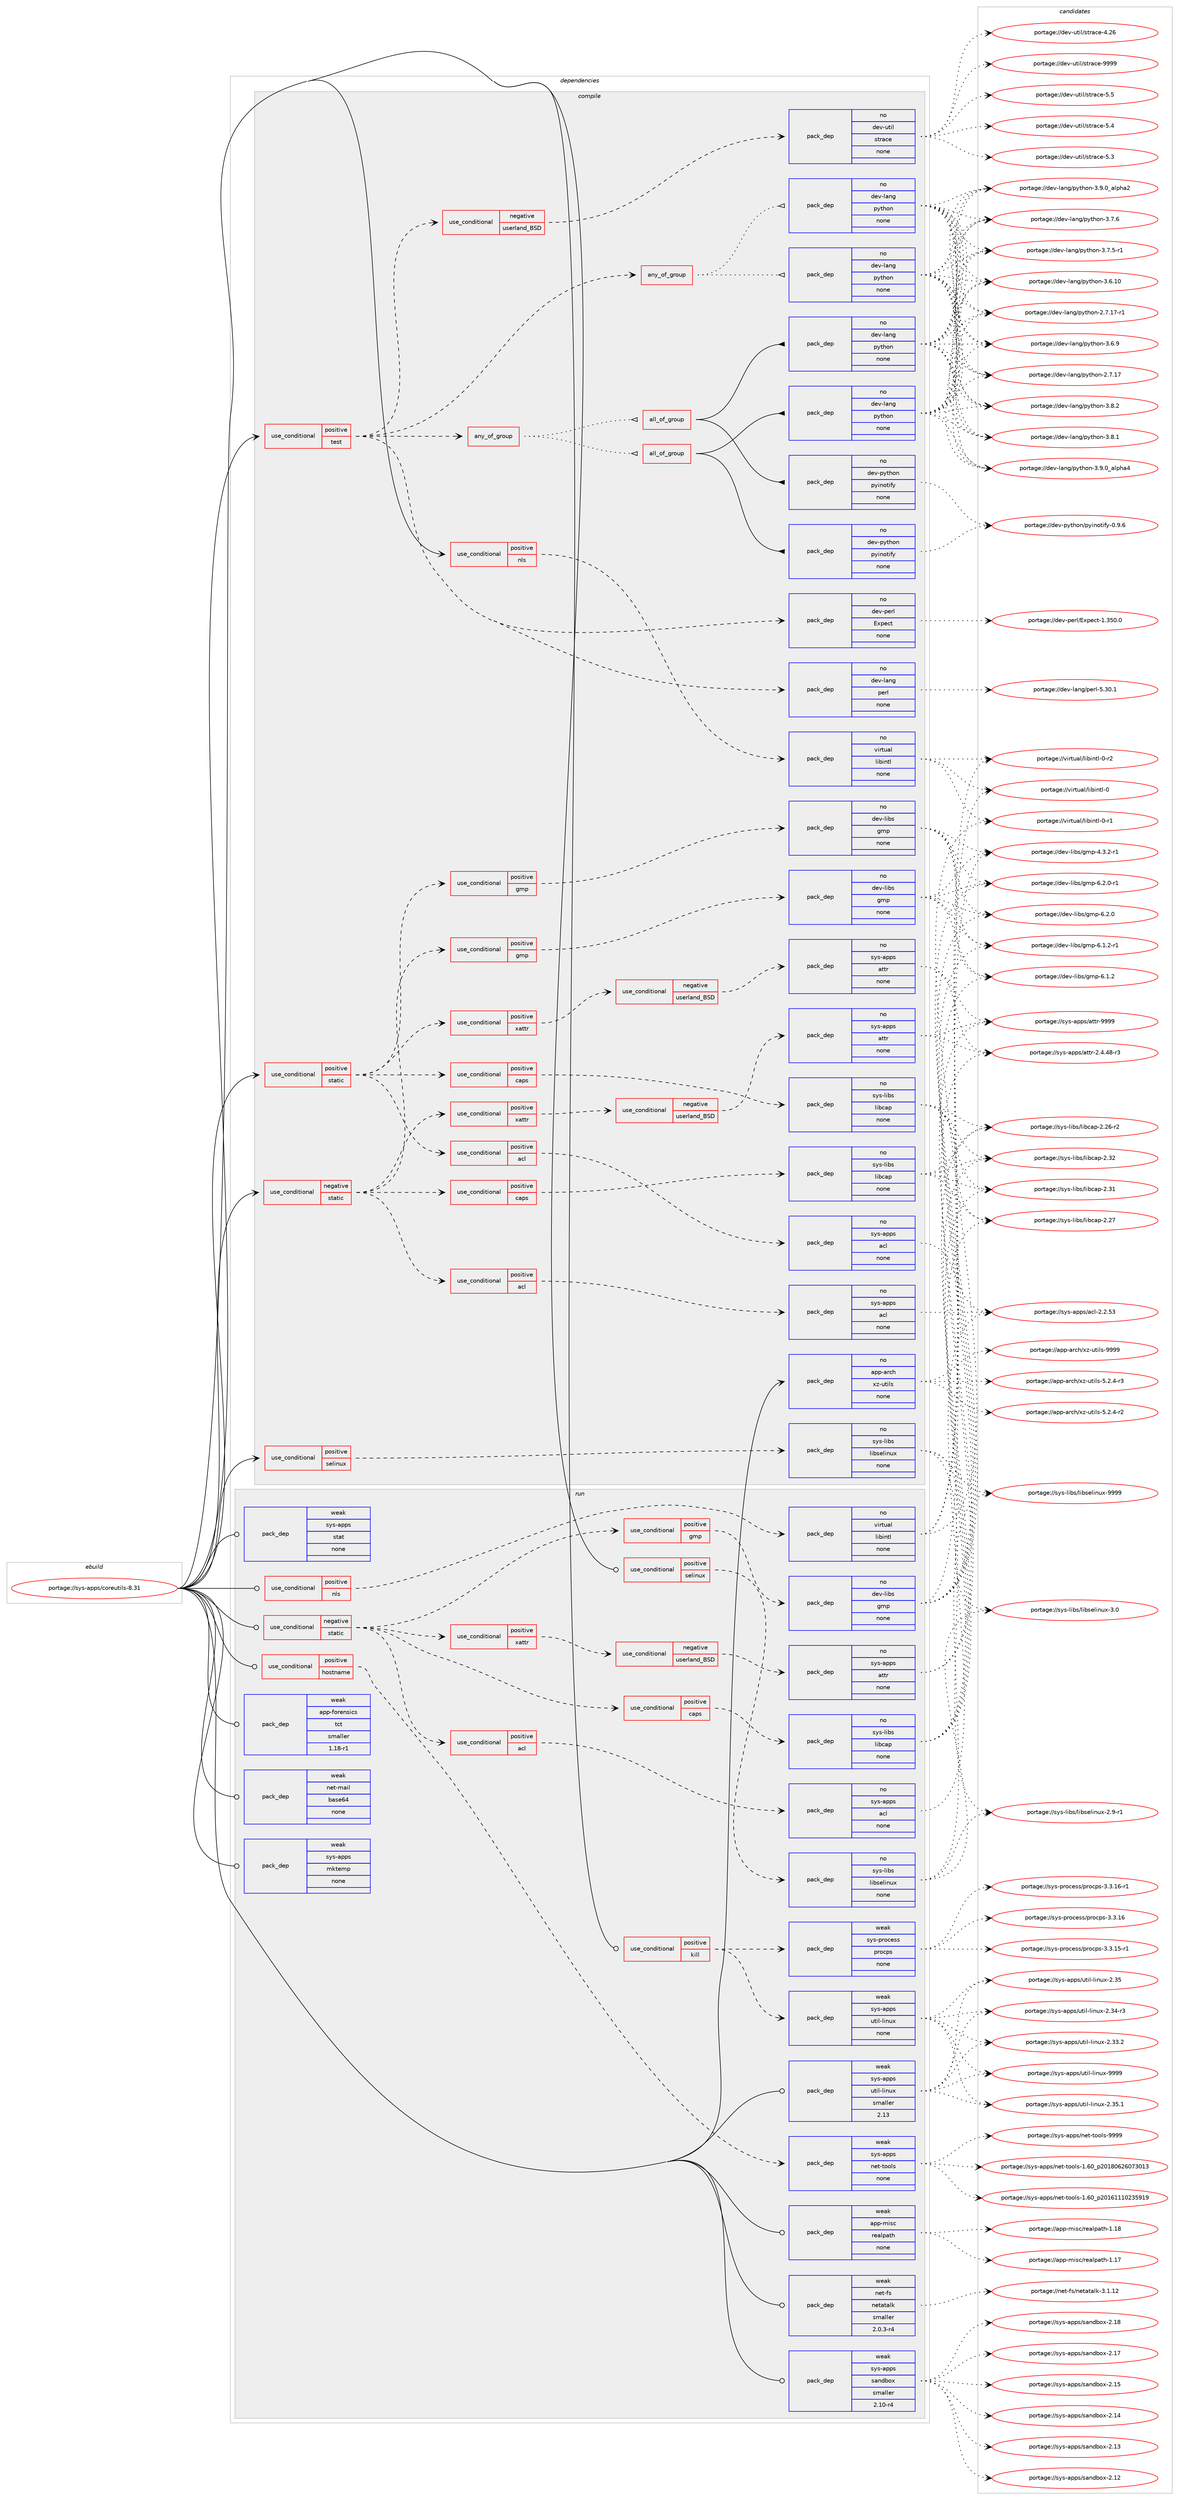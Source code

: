 digraph prolog {

# *************
# Graph options
# *************

newrank=true;
concentrate=true;
compound=true;
graph [rankdir=LR,fontname=Helvetica,fontsize=10,ranksep=1.5];#, ranksep=2.5, nodesep=0.2];
edge  [arrowhead=vee];
node  [fontname=Helvetica,fontsize=10];

# **********
# The ebuild
# **********

subgraph cluster_leftcol {
color=gray;
rank=same;
label=<<i>ebuild</i>>;
id [label="portage://sys-apps/coreutils-8.31", color=red, width=4, href="../sys-apps/coreutils-8.31.svg"];
}

# ****************
# The dependencies
# ****************

subgraph cluster_midcol {
color=gray;
label=<<i>dependencies</i>>;
subgraph cluster_compile {
fillcolor="#eeeeee";
style=filled;
label=<<i>compile</i>>;
subgraph cond8812 {
dependency41264 [label=<<TABLE BORDER="0" CELLBORDER="1" CELLSPACING="0" CELLPADDING="4"><TR><TD ROWSPAN="3" CELLPADDING="10">use_conditional</TD></TR><TR><TD>negative</TD></TR><TR><TD>static</TD></TR></TABLE>>, shape=none, color=red];
subgraph cond8813 {
dependency41265 [label=<<TABLE BORDER="0" CELLBORDER="1" CELLSPACING="0" CELLPADDING="4"><TR><TD ROWSPAN="3" CELLPADDING="10">use_conditional</TD></TR><TR><TD>positive</TD></TR><TR><TD>acl</TD></TR></TABLE>>, shape=none, color=red];
subgraph pack31499 {
dependency41266 [label=<<TABLE BORDER="0" CELLBORDER="1" CELLSPACING="0" CELLPADDING="4" WIDTH="220"><TR><TD ROWSPAN="6" CELLPADDING="30">pack_dep</TD></TR><TR><TD WIDTH="110">no</TD></TR><TR><TD>sys-apps</TD></TR><TR><TD>acl</TD></TR><TR><TD>none</TD></TR><TR><TD></TD></TR></TABLE>>, shape=none, color=blue];
}
dependency41265:e -> dependency41266:w [weight=20,style="dashed",arrowhead="vee"];
}
dependency41264:e -> dependency41265:w [weight=20,style="dashed",arrowhead="vee"];
subgraph cond8814 {
dependency41267 [label=<<TABLE BORDER="0" CELLBORDER="1" CELLSPACING="0" CELLPADDING="4"><TR><TD ROWSPAN="3" CELLPADDING="10">use_conditional</TD></TR><TR><TD>positive</TD></TR><TR><TD>caps</TD></TR></TABLE>>, shape=none, color=red];
subgraph pack31500 {
dependency41268 [label=<<TABLE BORDER="0" CELLBORDER="1" CELLSPACING="0" CELLPADDING="4" WIDTH="220"><TR><TD ROWSPAN="6" CELLPADDING="30">pack_dep</TD></TR><TR><TD WIDTH="110">no</TD></TR><TR><TD>sys-libs</TD></TR><TR><TD>libcap</TD></TR><TR><TD>none</TD></TR><TR><TD></TD></TR></TABLE>>, shape=none, color=blue];
}
dependency41267:e -> dependency41268:w [weight=20,style="dashed",arrowhead="vee"];
}
dependency41264:e -> dependency41267:w [weight=20,style="dashed",arrowhead="vee"];
subgraph cond8815 {
dependency41269 [label=<<TABLE BORDER="0" CELLBORDER="1" CELLSPACING="0" CELLPADDING="4"><TR><TD ROWSPAN="3" CELLPADDING="10">use_conditional</TD></TR><TR><TD>positive</TD></TR><TR><TD>gmp</TD></TR></TABLE>>, shape=none, color=red];
subgraph pack31501 {
dependency41270 [label=<<TABLE BORDER="0" CELLBORDER="1" CELLSPACING="0" CELLPADDING="4" WIDTH="220"><TR><TD ROWSPAN="6" CELLPADDING="30">pack_dep</TD></TR><TR><TD WIDTH="110">no</TD></TR><TR><TD>dev-libs</TD></TR><TR><TD>gmp</TD></TR><TR><TD>none</TD></TR><TR><TD></TD></TR></TABLE>>, shape=none, color=blue];
}
dependency41269:e -> dependency41270:w [weight=20,style="dashed",arrowhead="vee"];
}
dependency41264:e -> dependency41269:w [weight=20,style="dashed",arrowhead="vee"];
subgraph cond8816 {
dependency41271 [label=<<TABLE BORDER="0" CELLBORDER="1" CELLSPACING="0" CELLPADDING="4"><TR><TD ROWSPAN="3" CELLPADDING="10">use_conditional</TD></TR><TR><TD>positive</TD></TR><TR><TD>xattr</TD></TR></TABLE>>, shape=none, color=red];
subgraph cond8817 {
dependency41272 [label=<<TABLE BORDER="0" CELLBORDER="1" CELLSPACING="0" CELLPADDING="4"><TR><TD ROWSPAN="3" CELLPADDING="10">use_conditional</TD></TR><TR><TD>negative</TD></TR><TR><TD>userland_BSD</TD></TR></TABLE>>, shape=none, color=red];
subgraph pack31502 {
dependency41273 [label=<<TABLE BORDER="0" CELLBORDER="1" CELLSPACING="0" CELLPADDING="4" WIDTH="220"><TR><TD ROWSPAN="6" CELLPADDING="30">pack_dep</TD></TR><TR><TD WIDTH="110">no</TD></TR><TR><TD>sys-apps</TD></TR><TR><TD>attr</TD></TR><TR><TD>none</TD></TR><TR><TD></TD></TR></TABLE>>, shape=none, color=blue];
}
dependency41272:e -> dependency41273:w [weight=20,style="dashed",arrowhead="vee"];
}
dependency41271:e -> dependency41272:w [weight=20,style="dashed",arrowhead="vee"];
}
dependency41264:e -> dependency41271:w [weight=20,style="dashed",arrowhead="vee"];
}
id:e -> dependency41264:w [weight=20,style="solid",arrowhead="vee"];
subgraph cond8818 {
dependency41274 [label=<<TABLE BORDER="0" CELLBORDER="1" CELLSPACING="0" CELLPADDING="4"><TR><TD ROWSPAN="3" CELLPADDING="10">use_conditional</TD></TR><TR><TD>positive</TD></TR><TR><TD>nls</TD></TR></TABLE>>, shape=none, color=red];
subgraph pack31503 {
dependency41275 [label=<<TABLE BORDER="0" CELLBORDER="1" CELLSPACING="0" CELLPADDING="4" WIDTH="220"><TR><TD ROWSPAN="6" CELLPADDING="30">pack_dep</TD></TR><TR><TD WIDTH="110">no</TD></TR><TR><TD>virtual</TD></TR><TR><TD>libintl</TD></TR><TR><TD>none</TD></TR><TR><TD></TD></TR></TABLE>>, shape=none, color=blue];
}
dependency41274:e -> dependency41275:w [weight=20,style="dashed",arrowhead="vee"];
}
id:e -> dependency41274:w [weight=20,style="solid",arrowhead="vee"];
subgraph cond8819 {
dependency41276 [label=<<TABLE BORDER="0" CELLBORDER="1" CELLSPACING="0" CELLPADDING="4"><TR><TD ROWSPAN="3" CELLPADDING="10">use_conditional</TD></TR><TR><TD>positive</TD></TR><TR><TD>selinux</TD></TR></TABLE>>, shape=none, color=red];
subgraph pack31504 {
dependency41277 [label=<<TABLE BORDER="0" CELLBORDER="1" CELLSPACING="0" CELLPADDING="4" WIDTH="220"><TR><TD ROWSPAN="6" CELLPADDING="30">pack_dep</TD></TR><TR><TD WIDTH="110">no</TD></TR><TR><TD>sys-libs</TD></TR><TR><TD>libselinux</TD></TR><TR><TD>none</TD></TR><TR><TD></TD></TR></TABLE>>, shape=none, color=blue];
}
dependency41276:e -> dependency41277:w [weight=20,style="dashed",arrowhead="vee"];
}
id:e -> dependency41276:w [weight=20,style="solid",arrowhead="vee"];
subgraph cond8820 {
dependency41278 [label=<<TABLE BORDER="0" CELLBORDER="1" CELLSPACING="0" CELLPADDING="4"><TR><TD ROWSPAN="3" CELLPADDING="10">use_conditional</TD></TR><TR><TD>positive</TD></TR><TR><TD>static</TD></TR></TABLE>>, shape=none, color=red];
subgraph cond8821 {
dependency41279 [label=<<TABLE BORDER="0" CELLBORDER="1" CELLSPACING="0" CELLPADDING="4"><TR><TD ROWSPAN="3" CELLPADDING="10">use_conditional</TD></TR><TR><TD>positive</TD></TR><TR><TD>acl</TD></TR></TABLE>>, shape=none, color=red];
subgraph pack31505 {
dependency41280 [label=<<TABLE BORDER="0" CELLBORDER="1" CELLSPACING="0" CELLPADDING="4" WIDTH="220"><TR><TD ROWSPAN="6" CELLPADDING="30">pack_dep</TD></TR><TR><TD WIDTH="110">no</TD></TR><TR><TD>sys-apps</TD></TR><TR><TD>acl</TD></TR><TR><TD>none</TD></TR><TR><TD></TD></TR></TABLE>>, shape=none, color=blue];
}
dependency41279:e -> dependency41280:w [weight=20,style="dashed",arrowhead="vee"];
}
dependency41278:e -> dependency41279:w [weight=20,style="dashed",arrowhead="vee"];
subgraph cond8822 {
dependency41281 [label=<<TABLE BORDER="0" CELLBORDER="1" CELLSPACING="0" CELLPADDING="4"><TR><TD ROWSPAN="3" CELLPADDING="10">use_conditional</TD></TR><TR><TD>positive</TD></TR><TR><TD>caps</TD></TR></TABLE>>, shape=none, color=red];
subgraph pack31506 {
dependency41282 [label=<<TABLE BORDER="0" CELLBORDER="1" CELLSPACING="0" CELLPADDING="4" WIDTH="220"><TR><TD ROWSPAN="6" CELLPADDING="30">pack_dep</TD></TR><TR><TD WIDTH="110">no</TD></TR><TR><TD>sys-libs</TD></TR><TR><TD>libcap</TD></TR><TR><TD>none</TD></TR><TR><TD></TD></TR></TABLE>>, shape=none, color=blue];
}
dependency41281:e -> dependency41282:w [weight=20,style="dashed",arrowhead="vee"];
}
dependency41278:e -> dependency41281:w [weight=20,style="dashed",arrowhead="vee"];
subgraph cond8823 {
dependency41283 [label=<<TABLE BORDER="0" CELLBORDER="1" CELLSPACING="0" CELLPADDING="4"><TR><TD ROWSPAN="3" CELLPADDING="10">use_conditional</TD></TR><TR><TD>positive</TD></TR><TR><TD>gmp</TD></TR></TABLE>>, shape=none, color=red];
subgraph pack31507 {
dependency41284 [label=<<TABLE BORDER="0" CELLBORDER="1" CELLSPACING="0" CELLPADDING="4" WIDTH="220"><TR><TD ROWSPAN="6" CELLPADDING="30">pack_dep</TD></TR><TR><TD WIDTH="110">no</TD></TR><TR><TD>dev-libs</TD></TR><TR><TD>gmp</TD></TR><TR><TD>none</TD></TR><TR><TD></TD></TR></TABLE>>, shape=none, color=blue];
}
dependency41283:e -> dependency41284:w [weight=20,style="dashed",arrowhead="vee"];
}
dependency41278:e -> dependency41283:w [weight=20,style="dashed",arrowhead="vee"];
subgraph cond8824 {
dependency41285 [label=<<TABLE BORDER="0" CELLBORDER="1" CELLSPACING="0" CELLPADDING="4"><TR><TD ROWSPAN="3" CELLPADDING="10">use_conditional</TD></TR><TR><TD>positive</TD></TR><TR><TD>xattr</TD></TR></TABLE>>, shape=none, color=red];
subgraph cond8825 {
dependency41286 [label=<<TABLE BORDER="0" CELLBORDER="1" CELLSPACING="0" CELLPADDING="4"><TR><TD ROWSPAN="3" CELLPADDING="10">use_conditional</TD></TR><TR><TD>negative</TD></TR><TR><TD>userland_BSD</TD></TR></TABLE>>, shape=none, color=red];
subgraph pack31508 {
dependency41287 [label=<<TABLE BORDER="0" CELLBORDER="1" CELLSPACING="0" CELLPADDING="4" WIDTH="220"><TR><TD ROWSPAN="6" CELLPADDING="30">pack_dep</TD></TR><TR><TD WIDTH="110">no</TD></TR><TR><TD>sys-apps</TD></TR><TR><TD>attr</TD></TR><TR><TD>none</TD></TR><TR><TD></TD></TR></TABLE>>, shape=none, color=blue];
}
dependency41286:e -> dependency41287:w [weight=20,style="dashed",arrowhead="vee"];
}
dependency41285:e -> dependency41286:w [weight=20,style="dashed",arrowhead="vee"];
}
dependency41278:e -> dependency41285:w [weight=20,style="dashed",arrowhead="vee"];
}
id:e -> dependency41278:w [weight=20,style="solid",arrowhead="vee"];
subgraph cond8826 {
dependency41288 [label=<<TABLE BORDER="0" CELLBORDER="1" CELLSPACING="0" CELLPADDING="4"><TR><TD ROWSPAN="3" CELLPADDING="10">use_conditional</TD></TR><TR><TD>positive</TD></TR><TR><TD>test</TD></TR></TABLE>>, shape=none, color=red];
subgraph pack31509 {
dependency41289 [label=<<TABLE BORDER="0" CELLBORDER="1" CELLSPACING="0" CELLPADDING="4" WIDTH="220"><TR><TD ROWSPAN="6" CELLPADDING="30">pack_dep</TD></TR><TR><TD WIDTH="110">no</TD></TR><TR><TD>dev-lang</TD></TR><TR><TD>perl</TD></TR><TR><TD>none</TD></TR><TR><TD></TD></TR></TABLE>>, shape=none, color=blue];
}
dependency41288:e -> dependency41289:w [weight=20,style="dashed",arrowhead="vee"];
subgraph pack31510 {
dependency41290 [label=<<TABLE BORDER="0" CELLBORDER="1" CELLSPACING="0" CELLPADDING="4" WIDTH="220"><TR><TD ROWSPAN="6" CELLPADDING="30">pack_dep</TD></TR><TR><TD WIDTH="110">no</TD></TR><TR><TD>dev-perl</TD></TR><TR><TD>Expect</TD></TR><TR><TD>none</TD></TR><TR><TD></TD></TR></TABLE>>, shape=none, color=blue];
}
dependency41288:e -> dependency41290:w [weight=20,style="dashed",arrowhead="vee"];
subgraph cond8827 {
dependency41291 [label=<<TABLE BORDER="0" CELLBORDER="1" CELLSPACING="0" CELLPADDING="4"><TR><TD ROWSPAN="3" CELLPADDING="10">use_conditional</TD></TR><TR><TD>negative</TD></TR><TR><TD>userland_BSD</TD></TR></TABLE>>, shape=none, color=red];
subgraph pack31511 {
dependency41292 [label=<<TABLE BORDER="0" CELLBORDER="1" CELLSPACING="0" CELLPADDING="4" WIDTH="220"><TR><TD ROWSPAN="6" CELLPADDING="30">pack_dep</TD></TR><TR><TD WIDTH="110">no</TD></TR><TR><TD>dev-util</TD></TR><TR><TD>strace</TD></TR><TR><TD>none</TD></TR><TR><TD></TD></TR></TABLE>>, shape=none, color=blue];
}
dependency41291:e -> dependency41292:w [weight=20,style="dashed",arrowhead="vee"];
}
dependency41288:e -> dependency41291:w [weight=20,style="dashed",arrowhead="vee"];
subgraph any908 {
dependency41293 [label=<<TABLE BORDER="0" CELLBORDER="1" CELLSPACING="0" CELLPADDING="4"><TR><TD CELLPADDING="10">any_of_group</TD></TR></TABLE>>, shape=none, color=red];subgraph pack31512 {
dependency41294 [label=<<TABLE BORDER="0" CELLBORDER="1" CELLSPACING="0" CELLPADDING="4" WIDTH="220"><TR><TD ROWSPAN="6" CELLPADDING="30">pack_dep</TD></TR><TR><TD WIDTH="110">no</TD></TR><TR><TD>dev-lang</TD></TR><TR><TD>python</TD></TR><TR><TD>none</TD></TR><TR><TD></TD></TR></TABLE>>, shape=none, color=blue];
}
dependency41293:e -> dependency41294:w [weight=20,style="dotted",arrowhead="oinv"];
subgraph pack31513 {
dependency41295 [label=<<TABLE BORDER="0" CELLBORDER="1" CELLSPACING="0" CELLPADDING="4" WIDTH="220"><TR><TD ROWSPAN="6" CELLPADDING="30">pack_dep</TD></TR><TR><TD WIDTH="110">no</TD></TR><TR><TD>dev-lang</TD></TR><TR><TD>python</TD></TR><TR><TD>none</TD></TR><TR><TD></TD></TR></TABLE>>, shape=none, color=blue];
}
dependency41293:e -> dependency41295:w [weight=20,style="dotted",arrowhead="oinv"];
}
dependency41288:e -> dependency41293:w [weight=20,style="dashed",arrowhead="vee"];
subgraph any909 {
dependency41296 [label=<<TABLE BORDER="0" CELLBORDER="1" CELLSPACING="0" CELLPADDING="4"><TR><TD CELLPADDING="10">any_of_group</TD></TR></TABLE>>, shape=none, color=red];subgraph all48 {
dependency41297 [label=<<TABLE BORDER="0" CELLBORDER="1" CELLSPACING="0" CELLPADDING="4"><TR><TD CELLPADDING="10">all_of_group</TD></TR></TABLE>>, shape=none, color=red];subgraph pack31514 {
dependency41298 [label=<<TABLE BORDER="0" CELLBORDER="1" CELLSPACING="0" CELLPADDING="4" WIDTH="220"><TR><TD ROWSPAN="6" CELLPADDING="30">pack_dep</TD></TR><TR><TD WIDTH="110">no</TD></TR><TR><TD>dev-lang</TD></TR><TR><TD>python</TD></TR><TR><TD>none</TD></TR><TR><TD></TD></TR></TABLE>>, shape=none, color=blue];
}
dependency41297:e -> dependency41298:w [weight=20,style="solid",arrowhead="inv"];
subgraph pack31515 {
dependency41299 [label=<<TABLE BORDER="0" CELLBORDER="1" CELLSPACING="0" CELLPADDING="4" WIDTH="220"><TR><TD ROWSPAN="6" CELLPADDING="30">pack_dep</TD></TR><TR><TD WIDTH="110">no</TD></TR><TR><TD>dev-python</TD></TR><TR><TD>pyinotify</TD></TR><TR><TD>none</TD></TR><TR><TD></TD></TR></TABLE>>, shape=none, color=blue];
}
dependency41297:e -> dependency41299:w [weight=20,style="solid",arrowhead="inv"];
}
dependency41296:e -> dependency41297:w [weight=20,style="dotted",arrowhead="oinv"];
subgraph all49 {
dependency41300 [label=<<TABLE BORDER="0" CELLBORDER="1" CELLSPACING="0" CELLPADDING="4"><TR><TD CELLPADDING="10">all_of_group</TD></TR></TABLE>>, shape=none, color=red];subgraph pack31516 {
dependency41301 [label=<<TABLE BORDER="0" CELLBORDER="1" CELLSPACING="0" CELLPADDING="4" WIDTH="220"><TR><TD ROWSPAN="6" CELLPADDING="30">pack_dep</TD></TR><TR><TD WIDTH="110">no</TD></TR><TR><TD>dev-lang</TD></TR><TR><TD>python</TD></TR><TR><TD>none</TD></TR><TR><TD></TD></TR></TABLE>>, shape=none, color=blue];
}
dependency41300:e -> dependency41301:w [weight=20,style="solid",arrowhead="inv"];
subgraph pack31517 {
dependency41302 [label=<<TABLE BORDER="0" CELLBORDER="1" CELLSPACING="0" CELLPADDING="4" WIDTH="220"><TR><TD ROWSPAN="6" CELLPADDING="30">pack_dep</TD></TR><TR><TD WIDTH="110">no</TD></TR><TR><TD>dev-python</TD></TR><TR><TD>pyinotify</TD></TR><TR><TD>none</TD></TR><TR><TD></TD></TR></TABLE>>, shape=none, color=blue];
}
dependency41300:e -> dependency41302:w [weight=20,style="solid",arrowhead="inv"];
}
dependency41296:e -> dependency41300:w [weight=20,style="dotted",arrowhead="oinv"];
}
dependency41288:e -> dependency41296:w [weight=20,style="dashed",arrowhead="vee"];
}
id:e -> dependency41288:w [weight=20,style="solid",arrowhead="vee"];
subgraph pack31518 {
dependency41303 [label=<<TABLE BORDER="0" CELLBORDER="1" CELLSPACING="0" CELLPADDING="4" WIDTH="220"><TR><TD ROWSPAN="6" CELLPADDING="30">pack_dep</TD></TR><TR><TD WIDTH="110">no</TD></TR><TR><TD>app-arch</TD></TR><TR><TD>xz-utils</TD></TR><TR><TD>none</TD></TR><TR><TD></TD></TR></TABLE>>, shape=none, color=blue];
}
id:e -> dependency41303:w [weight=20,style="solid",arrowhead="vee"];
}
subgraph cluster_compileandrun {
fillcolor="#eeeeee";
style=filled;
label=<<i>compile and run</i>>;
}
subgraph cluster_run {
fillcolor="#eeeeee";
style=filled;
label=<<i>run</i>>;
subgraph cond8828 {
dependency41304 [label=<<TABLE BORDER="0" CELLBORDER="1" CELLSPACING="0" CELLPADDING="4"><TR><TD ROWSPAN="3" CELLPADDING="10">use_conditional</TD></TR><TR><TD>negative</TD></TR><TR><TD>static</TD></TR></TABLE>>, shape=none, color=red];
subgraph cond8829 {
dependency41305 [label=<<TABLE BORDER="0" CELLBORDER="1" CELLSPACING="0" CELLPADDING="4"><TR><TD ROWSPAN="3" CELLPADDING="10">use_conditional</TD></TR><TR><TD>positive</TD></TR><TR><TD>acl</TD></TR></TABLE>>, shape=none, color=red];
subgraph pack31519 {
dependency41306 [label=<<TABLE BORDER="0" CELLBORDER="1" CELLSPACING="0" CELLPADDING="4" WIDTH="220"><TR><TD ROWSPAN="6" CELLPADDING="30">pack_dep</TD></TR><TR><TD WIDTH="110">no</TD></TR><TR><TD>sys-apps</TD></TR><TR><TD>acl</TD></TR><TR><TD>none</TD></TR><TR><TD></TD></TR></TABLE>>, shape=none, color=blue];
}
dependency41305:e -> dependency41306:w [weight=20,style="dashed",arrowhead="vee"];
}
dependency41304:e -> dependency41305:w [weight=20,style="dashed",arrowhead="vee"];
subgraph cond8830 {
dependency41307 [label=<<TABLE BORDER="0" CELLBORDER="1" CELLSPACING="0" CELLPADDING="4"><TR><TD ROWSPAN="3" CELLPADDING="10">use_conditional</TD></TR><TR><TD>positive</TD></TR><TR><TD>caps</TD></TR></TABLE>>, shape=none, color=red];
subgraph pack31520 {
dependency41308 [label=<<TABLE BORDER="0" CELLBORDER="1" CELLSPACING="0" CELLPADDING="4" WIDTH="220"><TR><TD ROWSPAN="6" CELLPADDING="30">pack_dep</TD></TR><TR><TD WIDTH="110">no</TD></TR><TR><TD>sys-libs</TD></TR><TR><TD>libcap</TD></TR><TR><TD>none</TD></TR><TR><TD></TD></TR></TABLE>>, shape=none, color=blue];
}
dependency41307:e -> dependency41308:w [weight=20,style="dashed",arrowhead="vee"];
}
dependency41304:e -> dependency41307:w [weight=20,style="dashed",arrowhead="vee"];
subgraph cond8831 {
dependency41309 [label=<<TABLE BORDER="0" CELLBORDER="1" CELLSPACING="0" CELLPADDING="4"><TR><TD ROWSPAN="3" CELLPADDING="10">use_conditional</TD></TR><TR><TD>positive</TD></TR><TR><TD>gmp</TD></TR></TABLE>>, shape=none, color=red];
subgraph pack31521 {
dependency41310 [label=<<TABLE BORDER="0" CELLBORDER="1" CELLSPACING="0" CELLPADDING="4" WIDTH="220"><TR><TD ROWSPAN="6" CELLPADDING="30">pack_dep</TD></TR><TR><TD WIDTH="110">no</TD></TR><TR><TD>dev-libs</TD></TR><TR><TD>gmp</TD></TR><TR><TD>none</TD></TR><TR><TD></TD></TR></TABLE>>, shape=none, color=blue];
}
dependency41309:e -> dependency41310:w [weight=20,style="dashed",arrowhead="vee"];
}
dependency41304:e -> dependency41309:w [weight=20,style="dashed",arrowhead="vee"];
subgraph cond8832 {
dependency41311 [label=<<TABLE BORDER="0" CELLBORDER="1" CELLSPACING="0" CELLPADDING="4"><TR><TD ROWSPAN="3" CELLPADDING="10">use_conditional</TD></TR><TR><TD>positive</TD></TR><TR><TD>xattr</TD></TR></TABLE>>, shape=none, color=red];
subgraph cond8833 {
dependency41312 [label=<<TABLE BORDER="0" CELLBORDER="1" CELLSPACING="0" CELLPADDING="4"><TR><TD ROWSPAN="3" CELLPADDING="10">use_conditional</TD></TR><TR><TD>negative</TD></TR><TR><TD>userland_BSD</TD></TR></TABLE>>, shape=none, color=red];
subgraph pack31522 {
dependency41313 [label=<<TABLE BORDER="0" CELLBORDER="1" CELLSPACING="0" CELLPADDING="4" WIDTH="220"><TR><TD ROWSPAN="6" CELLPADDING="30">pack_dep</TD></TR><TR><TD WIDTH="110">no</TD></TR><TR><TD>sys-apps</TD></TR><TR><TD>attr</TD></TR><TR><TD>none</TD></TR><TR><TD></TD></TR></TABLE>>, shape=none, color=blue];
}
dependency41312:e -> dependency41313:w [weight=20,style="dashed",arrowhead="vee"];
}
dependency41311:e -> dependency41312:w [weight=20,style="dashed",arrowhead="vee"];
}
dependency41304:e -> dependency41311:w [weight=20,style="dashed",arrowhead="vee"];
}
id:e -> dependency41304:w [weight=20,style="solid",arrowhead="odot"];
subgraph cond8834 {
dependency41314 [label=<<TABLE BORDER="0" CELLBORDER="1" CELLSPACING="0" CELLPADDING="4"><TR><TD ROWSPAN="3" CELLPADDING="10">use_conditional</TD></TR><TR><TD>positive</TD></TR><TR><TD>hostname</TD></TR></TABLE>>, shape=none, color=red];
subgraph pack31523 {
dependency41315 [label=<<TABLE BORDER="0" CELLBORDER="1" CELLSPACING="0" CELLPADDING="4" WIDTH="220"><TR><TD ROWSPAN="6" CELLPADDING="30">pack_dep</TD></TR><TR><TD WIDTH="110">weak</TD></TR><TR><TD>sys-apps</TD></TR><TR><TD>net-tools</TD></TR><TR><TD>none</TD></TR><TR><TD></TD></TR></TABLE>>, shape=none, color=blue];
}
dependency41314:e -> dependency41315:w [weight=20,style="dashed",arrowhead="vee"];
}
id:e -> dependency41314:w [weight=20,style="solid",arrowhead="odot"];
subgraph cond8835 {
dependency41316 [label=<<TABLE BORDER="0" CELLBORDER="1" CELLSPACING="0" CELLPADDING="4"><TR><TD ROWSPAN="3" CELLPADDING="10">use_conditional</TD></TR><TR><TD>positive</TD></TR><TR><TD>kill</TD></TR></TABLE>>, shape=none, color=red];
subgraph pack31524 {
dependency41317 [label=<<TABLE BORDER="0" CELLBORDER="1" CELLSPACING="0" CELLPADDING="4" WIDTH="220"><TR><TD ROWSPAN="6" CELLPADDING="30">pack_dep</TD></TR><TR><TD WIDTH="110">weak</TD></TR><TR><TD>sys-apps</TD></TR><TR><TD>util-linux</TD></TR><TR><TD>none</TD></TR><TR><TD></TD></TR></TABLE>>, shape=none, color=blue];
}
dependency41316:e -> dependency41317:w [weight=20,style="dashed",arrowhead="vee"];
subgraph pack31525 {
dependency41318 [label=<<TABLE BORDER="0" CELLBORDER="1" CELLSPACING="0" CELLPADDING="4" WIDTH="220"><TR><TD ROWSPAN="6" CELLPADDING="30">pack_dep</TD></TR><TR><TD WIDTH="110">weak</TD></TR><TR><TD>sys-process</TD></TR><TR><TD>procps</TD></TR><TR><TD>none</TD></TR><TR><TD></TD></TR></TABLE>>, shape=none, color=blue];
}
dependency41316:e -> dependency41318:w [weight=20,style="dashed",arrowhead="vee"];
}
id:e -> dependency41316:w [weight=20,style="solid",arrowhead="odot"];
subgraph cond8836 {
dependency41319 [label=<<TABLE BORDER="0" CELLBORDER="1" CELLSPACING="0" CELLPADDING="4"><TR><TD ROWSPAN="3" CELLPADDING="10">use_conditional</TD></TR><TR><TD>positive</TD></TR><TR><TD>nls</TD></TR></TABLE>>, shape=none, color=red];
subgraph pack31526 {
dependency41320 [label=<<TABLE BORDER="0" CELLBORDER="1" CELLSPACING="0" CELLPADDING="4" WIDTH="220"><TR><TD ROWSPAN="6" CELLPADDING="30">pack_dep</TD></TR><TR><TD WIDTH="110">no</TD></TR><TR><TD>virtual</TD></TR><TR><TD>libintl</TD></TR><TR><TD>none</TD></TR><TR><TD></TD></TR></TABLE>>, shape=none, color=blue];
}
dependency41319:e -> dependency41320:w [weight=20,style="dashed",arrowhead="vee"];
}
id:e -> dependency41319:w [weight=20,style="solid",arrowhead="odot"];
subgraph cond8837 {
dependency41321 [label=<<TABLE BORDER="0" CELLBORDER="1" CELLSPACING="0" CELLPADDING="4"><TR><TD ROWSPAN="3" CELLPADDING="10">use_conditional</TD></TR><TR><TD>positive</TD></TR><TR><TD>selinux</TD></TR></TABLE>>, shape=none, color=red];
subgraph pack31527 {
dependency41322 [label=<<TABLE BORDER="0" CELLBORDER="1" CELLSPACING="0" CELLPADDING="4" WIDTH="220"><TR><TD ROWSPAN="6" CELLPADDING="30">pack_dep</TD></TR><TR><TD WIDTH="110">no</TD></TR><TR><TD>sys-libs</TD></TR><TR><TD>libselinux</TD></TR><TR><TD>none</TD></TR><TR><TD></TD></TR></TABLE>>, shape=none, color=blue];
}
dependency41321:e -> dependency41322:w [weight=20,style="dashed",arrowhead="vee"];
}
id:e -> dependency41321:w [weight=20,style="solid",arrowhead="odot"];
subgraph pack31528 {
dependency41323 [label=<<TABLE BORDER="0" CELLBORDER="1" CELLSPACING="0" CELLPADDING="4" WIDTH="220"><TR><TD ROWSPAN="6" CELLPADDING="30">pack_dep</TD></TR><TR><TD WIDTH="110">weak</TD></TR><TR><TD>app-forensics</TD></TR><TR><TD>tct</TD></TR><TR><TD>smaller</TD></TR><TR><TD>1.18-r1</TD></TR></TABLE>>, shape=none, color=blue];
}
id:e -> dependency41323:w [weight=20,style="solid",arrowhead="odot"];
subgraph pack31529 {
dependency41324 [label=<<TABLE BORDER="0" CELLBORDER="1" CELLSPACING="0" CELLPADDING="4" WIDTH="220"><TR><TD ROWSPAN="6" CELLPADDING="30">pack_dep</TD></TR><TR><TD WIDTH="110">weak</TD></TR><TR><TD>app-misc</TD></TR><TR><TD>realpath</TD></TR><TR><TD>none</TD></TR><TR><TD></TD></TR></TABLE>>, shape=none, color=blue];
}
id:e -> dependency41324:w [weight=20,style="solid",arrowhead="odot"];
subgraph pack31530 {
dependency41325 [label=<<TABLE BORDER="0" CELLBORDER="1" CELLSPACING="0" CELLPADDING="4" WIDTH="220"><TR><TD ROWSPAN="6" CELLPADDING="30">pack_dep</TD></TR><TR><TD WIDTH="110">weak</TD></TR><TR><TD>net-fs</TD></TR><TR><TD>netatalk</TD></TR><TR><TD>smaller</TD></TR><TR><TD>2.0.3-r4</TD></TR></TABLE>>, shape=none, color=blue];
}
id:e -> dependency41325:w [weight=20,style="solid",arrowhead="odot"];
subgraph pack31531 {
dependency41326 [label=<<TABLE BORDER="0" CELLBORDER="1" CELLSPACING="0" CELLPADDING="4" WIDTH="220"><TR><TD ROWSPAN="6" CELLPADDING="30">pack_dep</TD></TR><TR><TD WIDTH="110">weak</TD></TR><TR><TD>net-mail</TD></TR><TR><TD>base64</TD></TR><TR><TD>none</TD></TR><TR><TD></TD></TR></TABLE>>, shape=none, color=blue];
}
id:e -> dependency41326:w [weight=20,style="solid",arrowhead="odot"];
subgraph pack31532 {
dependency41327 [label=<<TABLE BORDER="0" CELLBORDER="1" CELLSPACING="0" CELLPADDING="4" WIDTH="220"><TR><TD ROWSPAN="6" CELLPADDING="30">pack_dep</TD></TR><TR><TD WIDTH="110">weak</TD></TR><TR><TD>sys-apps</TD></TR><TR><TD>mktemp</TD></TR><TR><TD>none</TD></TR><TR><TD></TD></TR></TABLE>>, shape=none, color=blue];
}
id:e -> dependency41327:w [weight=20,style="solid",arrowhead="odot"];
subgraph pack31533 {
dependency41328 [label=<<TABLE BORDER="0" CELLBORDER="1" CELLSPACING="0" CELLPADDING="4" WIDTH="220"><TR><TD ROWSPAN="6" CELLPADDING="30">pack_dep</TD></TR><TR><TD WIDTH="110">weak</TD></TR><TR><TD>sys-apps</TD></TR><TR><TD>sandbox</TD></TR><TR><TD>smaller</TD></TR><TR><TD>2.10-r4</TD></TR></TABLE>>, shape=none, color=blue];
}
id:e -> dependency41328:w [weight=20,style="solid",arrowhead="odot"];
subgraph pack31534 {
dependency41329 [label=<<TABLE BORDER="0" CELLBORDER="1" CELLSPACING="0" CELLPADDING="4" WIDTH="220"><TR><TD ROWSPAN="6" CELLPADDING="30">pack_dep</TD></TR><TR><TD WIDTH="110">weak</TD></TR><TR><TD>sys-apps</TD></TR><TR><TD>stat</TD></TR><TR><TD>none</TD></TR><TR><TD></TD></TR></TABLE>>, shape=none, color=blue];
}
id:e -> dependency41329:w [weight=20,style="solid",arrowhead="odot"];
subgraph pack31535 {
dependency41330 [label=<<TABLE BORDER="0" CELLBORDER="1" CELLSPACING="0" CELLPADDING="4" WIDTH="220"><TR><TD ROWSPAN="6" CELLPADDING="30">pack_dep</TD></TR><TR><TD WIDTH="110">weak</TD></TR><TR><TD>sys-apps</TD></TR><TR><TD>util-linux</TD></TR><TR><TD>smaller</TD></TR><TR><TD>2.13</TD></TR></TABLE>>, shape=none, color=blue];
}
id:e -> dependency41330:w [weight=20,style="solid",arrowhead="odot"];
}
}

# **************
# The candidates
# **************

subgraph cluster_choices {
rank=same;
color=gray;
label=<<i>candidates</i>>;

subgraph choice31499 {
color=black;
nodesep=1;
choice115121115459711211211547979910845504650465351 [label="portage://sys-apps/acl-2.2.53", color=red, width=4,href="../sys-apps/acl-2.2.53.svg"];
dependency41266:e -> choice115121115459711211211547979910845504650465351:w [style=dotted,weight="100"];
}
subgraph choice31500 {
color=black;
nodesep=1;
choice1151211154510810598115471081059899971124550465150 [label="portage://sys-libs/libcap-2.32", color=red, width=4,href="../sys-libs/libcap-2.32.svg"];
choice1151211154510810598115471081059899971124550465149 [label="portage://sys-libs/libcap-2.31", color=red, width=4,href="../sys-libs/libcap-2.31.svg"];
choice1151211154510810598115471081059899971124550465055 [label="portage://sys-libs/libcap-2.27", color=red, width=4,href="../sys-libs/libcap-2.27.svg"];
choice11512111545108105981154710810598999711245504650544511450 [label="portage://sys-libs/libcap-2.26-r2", color=red, width=4,href="../sys-libs/libcap-2.26-r2.svg"];
dependency41268:e -> choice1151211154510810598115471081059899971124550465150:w [style=dotted,weight="100"];
dependency41268:e -> choice1151211154510810598115471081059899971124550465149:w [style=dotted,weight="100"];
dependency41268:e -> choice1151211154510810598115471081059899971124550465055:w [style=dotted,weight="100"];
dependency41268:e -> choice11512111545108105981154710810598999711245504650544511450:w [style=dotted,weight="100"];
}
subgraph choice31501 {
color=black;
nodesep=1;
choice1001011184510810598115471031091124554465046484511449 [label="portage://dev-libs/gmp-6.2.0-r1", color=red, width=4,href="../dev-libs/gmp-6.2.0-r1.svg"];
choice100101118451081059811547103109112455446504648 [label="portage://dev-libs/gmp-6.2.0", color=red, width=4,href="../dev-libs/gmp-6.2.0.svg"];
choice1001011184510810598115471031091124554464946504511449 [label="portage://dev-libs/gmp-6.1.2-r1", color=red, width=4,href="../dev-libs/gmp-6.1.2-r1.svg"];
choice100101118451081059811547103109112455446494650 [label="portage://dev-libs/gmp-6.1.2", color=red, width=4,href="../dev-libs/gmp-6.1.2.svg"];
choice1001011184510810598115471031091124552465146504511449 [label="portage://dev-libs/gmp-4.3.2-r1", color=red, width=4,href="../dev-libs/gmp-4.3.2-r1.svg"];
dependency41270:e -> choice1001011184510810598115471031091124554465046484511449:w [style=dotted,weight="100"];
dependency41270:e -> choice100101118451081059811547103109112455446504648:w [style=dotted,weight="100"];
dependency41270:e -> choice1001011184510810598115471031091124554464946504511449:w [style=dotted,weight="100"];
dependency41270:e -> choice100101118451081059811547103109112455446494650:w [style=dotted,weight="100"];
dependency41270:e -> choice1001011184510810598115471031091124552465146504511449:w [style=dotted,weight="100"];
}
subgraph choice31502 {
color=black;
nodesep=1;
choice115121115459711211211547971161161144557575757 [label="portage://sys-apps/attr-9999", color=red, width=4,href="../sys-apps/attr-9999.svg"];
choice11512111545971121121154797116116114455046524652564511451 [label="portage://sys-apps/attr-2.4.48-r3", color=red, width=4,href="../sys-apps/attr-2.4.48-r3.svg"];
dependency41273:e -> choice115121115459711211211547971161161144557575757:w [style=dotted,weight="100"];
dependency41273:e -> choice11512111545971121121154797116116114455046524652564511451:w [style=dotted,weight="100"];
}
subgraph choice31503 {
color=black;
nodesep=1;
choice11810511411611797108471081059810511011610845484511450 [label="portage://virtual/libintl-0-r2", color=red, width=4,href="../virtual/libintl-0-r2.svg"];
choice11810511411611797108471081059810511011610845484511449 [label="portage://virtual/libintl-0-r1", color=red, width=4,href="../virtual/libintl-0-r1.svg"];
choice1181051141161179710847108105981051101161084548 [label="portage://virtual/libintl-0", color=red, width=4,href="../virtual/libintl-0.svg"];
dependency41275:e -> choice11810511411611797108471081059810511011610845484511450:w [style=dotted,weight="100"];
dependency41275:e -> choice11810511411611797108471081059810511011610845484511449:w [style=dotted,weight="100"];
dependency41275:e -> choice1181051141161179710847108105981051101161084548:w [style=dotted,weight="100"];
}
subgraph choice31504 {
color=black;
nodesep=1;
choice115121115451081059811547108105981151011081051101171204557575757 [label="portage://sys-libs/libselinux-9999", color=red, width=4,href="../sys-libs/libselinux-9999.svg"];
choice1151211154510810598115471081059811510110810511011712045514648 [label="portage://sys-libs/libselinux-3.0", color=red, width=4,href="../sys-libs/libselinux-3.0.svg"];
choice11512111545108105981154710810598115101108105110117120455046574511449 [label="portage://sys-libs/libselinux-2.9-r1", color=red, width=4,href="../sys-libs/libselinux-2.9-r1.svg"];
dependency41277:e -> choice115121115451081059811547108105981151011081051101171204557575757:w [style=dotted,weight="100"];
dependency41277:e -> choice1151211154510810598115471081059811510110810511011712045514648:w [style=dotted,weight="100"];
dependency41277:e -> choice11512111545108105981154710810598115101108105110117120455046574511449:w [style=dotted,weight="100"];
}
subgraph choice31505 {
color=black;
nodesep=1;
choice115121115459711211211547979910845504650465351 [label="portage://sys-apps/acl-2.2.53", color=red, width=4,href="../sys-apps/acl-2.2.53.svg"];
dependency41280:e -> choice115121115459711211211547979910845504650465351:w [style=dotted,weight="100"];
}
subgraph choice31506 {
color=black;
nodesep=1;
choice1151211154510810598115471081059899971124550465150 [label="portage://sys-libs/libcap-2.32", color=red, width=4,href="../sys-libs/libcap-2.32.svg"];
choice1151211154510810598115471081059899971124550465149 [label="portage://sys-libs/libcap-2.31", color=red, width=4,href="../sys-libs/libcap-2.31.svg"];
choice1151211154510810598115471081059899971124550465055 [label="portage://sys-libs/libcap-2.27", color=red, width=4,href="../sys-libs/libcap-2.27.svg"];
choice11512111545108105981154710810598999711245504650544511450 [label="portage://sys-libs/libcap-2.26-r2", color=red, width=4,href="../sys-libs/libcap-2.26-r2.svg"];
dependency41282:e -> choice1151211154510810598115471081059899971124550465150:w [style=dotted,weight="100"];
dependency41282:e -> choice1151211154510810598115471081059899971124550465149:w [style=dotted,weight="100"];
dependency41282:e -> choice1151211154510810598115471081059899971124550465055:w [style=dotted,weight="100"];
dependency41282:e -> choice11512111545108105981154710810598999711245504650544511450:w [style=dotted,weight="100"];
}
subgraph choice31507 {
color=black;
nodesep=1;
choice1001011184510810598115471031091124554465046484511449 [label="portage://dev-libs/gmp-6.2.0-r1", color=red, width=4,href="../dev-libs/gmp-6.2.0-r1.svg"];
choice100101118451081059811547103109112455446504648 [label="portage://dev-libs/gmp-6.2.0", color=red, width=4,href="../dev-libs/gmp-6.2.0.svg"];
choice1001011184510810598115471031091124554464946504511449 [label="portage://dev-libs/gmp-6.1.2-r1", color=red, width=4,href="../dev-libs/gmp-6.1.2-r1.svg"];
choice100101118451081059811547103109112455446494650 [label="portage://dev-libs/gmp-6.1.2", color=red, width=4,href="../dev-libs/gmp-6.1.2.svg"];
choice1001011184510810598115471031091124552465146504511449 [label="portage://dev-libs/gmp-4.3.2-r1", color=red, width=4,href="../dev-libs/gmp-4.3.2-r1.svg"];
dependency41284:e -> choice1001011184510810598115471031091124554465046484511449:w [style=dotted,weight="100"];
dependency41284:e -> choice100101118451081059811547103109112455446504648:w [style=dotted,weight="100"];
dependency41284:e -> choice1001011184510810598115471031091124554464946504511449:w [style=dotted,weight="100"];
dependency41284:e -> choice100101118451081059811547103109112455446494650:w [style=dotted,weight="100"];
dependency41284:e -> choice1001011184510810598115471031091124552465146504511449:w [style=dotted,weight="100"];
}
subgraph choice31508 {
color=black;
nodesep=1;
choice115121115459711211211547971161161144557575757 [label="portage://sys-apps/attr-9999", color=red, width=4,href="../sys-apps/attr-9999.svg"];
choice11512111545971121121154797116116114455046524652564511451 [label="portage://sys-apps/attr-2.4.48-r3", color=red, width=4,href="../sys-apps/attr-2.4.48-r3.svg"];
dependency41287:e -> choice115121115459711211211547971161161144557575757:w [style=dotted,weight="100"];
dependency41287:e -> choice11512111545971121121154797116116114455046524652564511451:w [style=dotted,weight="100"];
}
subgraph choice31509 {
color=black;
nodesep=1;
choice10010111845108971101034711210111410845534651484649 [label="portage://dev-lang/perl-5.30.1", color=red, width=4,href="../dev-lang/perl-5.30.1.svg"];
dependency41289:e -> choice10010111845108971101034711210111410845534651484649:w [style=dotted,weight="100"];
}
subgraph choice31510 {
color=black;
nodesep=1;
choice100101118451121011141084769120112101991164549465153484648 [label="portage://dev-perl/Expect-1.350.0", color=red, width=4,href="../dev-perl/Expect-1.350.0.svg"];
dependency41290:e -> choice100101118451121011141084769120112101991164549465153484648:w [style=dotted,weight="100"];
}
subgraph choice31511 {
color=black;
nodesep=1;
choice100101118451171161051084711511611497991014557575757 [label="portage://dev-util/strace-9999", color=red, width=4,href="../dev-util/strace-9999.svg"];
choice1001011184511711610510847115116114979910145534653 [label="portage://dev-util/strace-5.5", color=red, width=4,href="../dev-util/strace-5.5.svg"];
choice1001011184511711610510847115116114979910145534652 [label="portage://dev-util/strace-5.4", color=red, width=4,href="../dev-util/strace-5.4.svg"];
choice1001011184511711610510847115116114979910145534651 [label="portage://dev-util/strace-5.3", color=red, width=4,href="../dev-util/strace-5.3.svg"];
choice100101118451171161051084711511611497991014552465054 [label="portage://dev-util/strace-4.26", color=red, width=4,href="../dev-util/strace-4.26.svg"];
dependency41292:e -> choice100101118451171161051084711511611497991014557575757:w [style=dotted,weight="100"];
dependency41292:e -> choice1001011184511711610510847115116114979910145534653:w [style=dotted,weight="100"];
dependency41292:e -> choice1001011184511711610510847115116114979910145534652:w [style=dotted,weight="100"];
dependency41292:e -> choice1001011184511711610510847115116114979910145534651:w [style=dotted,weight="100"];
dependency41292:e -> choice100101118451171161051084711511611497991014552465054:w [style=dotted,weight="100"];
}
subgraph choice31512 {
color=black;
nodesep=1;
choice10010111845108971101034711212111610411111045514657464895971081121049752 [label="portage://dev-lang/python-3.9.0_alpha4", color=red, width=4,href="../dev-lang/python-3.9.0_alpha4.svg"];
choice10010111845108971101034711212111610411111045514657464895971081121049750 [label="portage://dev-lang/python-3.9.0_alpha2", color=red, width=4,href="../dev-lang/python-3.9.0_alpha2.svg"];
choice100101118451089711010347112121116104111110455146564650 [label="portage://dev-lang/python-3.8.2", color=red, width=4,href="../dev-lang/python-3.8.2.svg"];
choice100101118451089711010347112121116104111110455146564649 [label="portage://dev-lang/python-3.8.1", color=red, width=4,href="../dev-lang/python-3.8.1.svg"];
choice100101118451089711010347112121116104111110455146554654 [label="portage://dev-lang/python-3.7.6", color=red, width=4,href="../dev-lang/python-3.7.6.svg"];
choice1001011184510897110103471121211161041111104551465546534511449 [label="portage://dev-lang/python-3.7.5-r1", color=red, width=4,href="../dev-lang/python-3.7.5-r1.svg"];
choice100101118451089711010347112121116104111110455146544657 [label="portage://dev-lang/python-3.6.9", color=red, width=4,href="../dev-lang/python-3.6.9.svg"];
choice10010111845108971101034711212111610411111045514654464948 [label="portage://dev-lang/python-3.6.10", color=red, width=4,href="../dev-lang/python-3.6.10.svg"];
choice100101118451089711010347112121116104111110455046554649554511449 [label="portage://dev-lang/python-2.7.17-r1", color=red, width=4,href="../dev-lang/python-2.7.17-r1.svg"];
choice10010111845108971101034711212111610411111045504655464955 [label="portage://dev-lang/python-2.7.17", color=red, width=4,href="../dev-lang/python-2.7.17.svg"];
dependency41294:e -> choice10010111845108971101034711212111610411111045514657464895971081121049752:w [style=dotted,weight="100"];
dependency41294:e -> choice10010111845108971101034711212111610411111045514657464895971081121049750:w [style=dotted,weight="100"];
dependency41294:e -> choice100101118451089711010347112121116104111110455146564650:w [style=dotted,weight="100"];
dependency41294:e -> choice100101118451089711010347112121116104111110455146564649:w [style=dotted,weight="100"];
dependency41294:e -> choice100101118451089711010347112121116104111110455146554654:w [style=dotted,weight="100"];
dependency41294:e -> choice1001011184510897110103471121211161041111104551465546534511449:w [style=dotted,weight="100"];
dependency41294:e -> choice100101118451089711010347112121116104111110455146544657:w [style=dotted,weight="100"];
dependency41294:e -> choice10010111845108971101034711212111610411111045514654464948:w [style=dotted,weight="100"];
dependency41294:e -> choice100101118451089711010347112121116104111110455046554649554511449:w [style=dotted,weight="100"];
dependency41294:e -> choice10010111845108971101034711212111610411111045504655464955:w [style=dotted,weight="100"];
}
subgraph choice31513 {
color=black;
nodesep=1;
choice10010111845108971101034711212111610411111045514657464895971081121049752 [label="portage://dev-lang/python-3.9.0_alpha4", color=red, width=4,href="../dev-lang/python-3.9.0_alpha4.svg"];
choice10010111845108971101034711212111610411111045514657464895971081121049750 [label="portage://dev-lang/python-3.9.0_alpha2", color=red, width=4,href="../dev-lang/python-3.9.0_alpha2.svg"];
choice100101118451089711010347112121116104111110455146564650 [label="portage://dev-lang/python-3.8.2", color=red, width=4,href="../dev-lang/python-3.8.2.svg"];
choice100101118451089711010347112121116104111110455146564649 [label="portage://dev-lang/python-3.8.1", color=red, width=4,href="../dev-lang/python-3.8.1.svg"];
choice100101118451089711010347112121116104111110455146554654 [label="portage://dev-lang/python-3.7.6", color=red, width=4,href="../dev-lang/python-3.7.6.svg"];
choice1001011184510897110103471121211161041111104551465546534511449 [label="portage://dev-lang/python-3.7.5-r1", color=red, width=4,href="../dev-lang/python-3.7.5-r1.svg"];
choice100101118451089711010347112121116104111110455146544657 [label="portage://dev-lang/python-3.6.9", color=red, width=4,href="../dev-lang/python-3.6.9.svg"];
choice10010111845108971101034711212111610411111045514654464948 [label="portage://dev-lang/python-3.6.10", color=red, width=4,href="../dev-lang/python-3.6.10.svg"];
choice100101118451089711010347112121116104111110455046554649554511449 [label="portage://dev-lang/python-2.7.17-r1", color=red, width=4,href="../dev-lang/python-2.7.17-r1.svg"];
choice10010111845108971101034711212111610411111045504655464955 [label="portage://dev-lang/python-2.7.17", color=red, width=4,href="../dev-lang/python-2.7.17.svg"];
dependency41295:e -> choice10010111845108971101034711212111610411111045514657464895971081121049752:w [style=dotted,weight="100"];
dependency41295:e -> choice10010111845108971101034711212111610411111045514657464895971081121049750:w [style=dotted,weight="100"];
dependency41295:e -> choice100101118451089711010347112121116104111110455146564650:w [style=dotted,weight="100"];
dependency41295:e -> choice100101118451089711010347112121116104111110455146564649:w [style=dotted,weight="100"];
dependency41295:e -> choice100101118451089711010347112121116104111110455146554654:w [style=dotted,weight="100"];
dependency41295:e -> choice1001011184510897110103471121211161041111104551465546534511449:w [style=dotted,weight="100"];
dependency41295:e -> choice100101118451089711010347112121116104111110455146544657:w [style=dotted,weight="100"];
dependency41295:e -> choice10010111845108971101034711212111610411111045514654464948:w [style=dotted,weight="100"];
dependency41295:e -> choice100101118451089711010347112121116104111110455046554649554511449:w [style=dotted,weight="100"];
dependency41295:e -> choice10010111845108971101034711212111610411111045504655464955:w [style=dotted,weight="100"];
}
subgraph choice31514 {
color=black;
nodesep=1;
choice10010111845108971101034711212111610411111045514657464895971081121049752 [label="portage://dev-lang/python-3.9.0_alpha4", color=red, width=4,href="../dev-lang/python-3.9.0_alpha4.svg"];
choice10010111845108971101034711212111610411111045514657464895971081121049750 [label="portage://dev-lang/python-3.9.0_alpha2", color=red, width=4,href="../dev-lang/python-3.9.0_alpha2.svg"];
choice100101118451089711010347112121116104111110455146564650 [label="portage://dev-lang/python-3.8.2", color=red, width=4,href="../dev-lang/python-3.8.2.svg"];
choice100101118451089711010347112121116104111110455146564649 [label="portage://dev-lang/python-3.8.1", color=red, width=4,href="../dev-lang/python-3.8.1.svg"];
choice100101118451089711010347112121116104111110455146554654 [label="portage://dev-lang/python-3.7.6", color=red, width=4,href="../dev-lang/python-3.7.6.svg"];
choice1001011184510897110103471121211161041111104551465546534511449 [label="portage://dev-lang/python-3.7.5-r1", color=red, width=4,href="../dev-lang/python-3.7.5-r1.svg"];
choice100101118451089711010347112121116104111110455146544657 [label="portage://dev-lang/python-3.6.9", color=red, width=4,href="../dev-lang/python-3.6.9.svg"];
choice10010111845108971101034711212111610411111045514654464948 [label="portage://dev-lang/python-3.6.10", color=red, width=4,href="../dev-lang/python-3.6.10.svg"];
choice100101118451089711010347112121116104111110455046554649554511449 [label="portage://dev-lang/python-2.7.17-r1", color=red, width=4,href="../dev-lang/python-2.7.17-r1.svg"];
choice10010111845108971101034711212111610411111045504655464955 [label="portage://dev-lang/python-2.7.17", color=red, width=4,href="../dev-lang/python-2.7.17.svg"];
dependency41298:e -> choice10010111845108971101034711212111610411111045514657464895971081121049752:w [style=dotted,weight="100"];
dependency41298:e -> choice10010111845108971101034711212111610411111045514657464895971081121049750:w [style=dotted,weight="100"];
dependency41298:e -> choice100101118451089711010347112121116104111110455146564650:w [style=dotted,weight="100"];
dependency41298:e -> choice100101118451089711010347112121116104111110455146564649:w [style=dotted,weight="100"];
dependency41298:e -> choice100101118451089711010347112121116104111110455146554654:w [style=dotted,weight="100"];
dependency41298:e -> choice1001011184510897110103471121211161041111104551465546534511449:w [style=dotted,weight="100"];
dependency41298:e -> choice100101118451089711010347112121116104111110455146544657:w [style=dotted,weight="100"];
dependency41298:e -> choice10010111845108971101034711212111610411111045514654464948:w [style=dotted,weight="100"];
dependency41298:e -> choice100101118451089711010347112121116104111110455046554649554511449:w [style=dotted,weight="100"];
dependency41298:e -> choice10010111845108971101034711212111610411111045504655464955:w [style=dotted,weight="100"];
}
subgraph choice31515 {
color=black;
nodesep=1;
choice1001011184511212111610411111047112121105110111116105102121454846574654 [label="portage://dev-python/pyinotify-0.9.6", color=red, width=4,href="../dev-python/pyinotify-0.9.6.svg"];
dependency41299:e -> choice1001011184511212111610411111047112121105110111116105102121454846574654:w [style=dotted,weight="100"];
}
subgraph choice31516 {
color=black;
nodesep=1;
choice10010111845108971101034711212111610411111045514657464895971081121049752 [label="portage://dev-lang/python-3.9.0_alpha4", color=red, width=4,href="../dev-lang/python-3.9.0_alpha4.svg"];
choice10010111845108971101034711212111610411111045514657464895971081121049750 [label="portage://dev-lang/python-3.9.0_alpha2", color=red, width=4,href="../dev-lang/python-3.9.0_alpha2.svg"];
choice100101118451089711010347112121116104111110455146564650 [label="portage://dev-lang/python-3.8.2", color=red, width=4,href="../dev-lang/python-3.8.2.svg"];
choice100101118451089711010347112121116104111110455146564649 [label="portage://dev-lang/python-3.8.1", color=red, width=4,href="../dev-lang/python-3.8.1.svg"];
choice100101118451089711010347112121116104111110455146554654 [label="portage://dev-lang/python-3.7.6", color=red, width=4,href="../dev-lang/python-3.7.6.svg"];
choice1001011184510897110103471121211161041111104551465546534511449 [label="portage://dev-lang/python-3.7.5-r1", color=red, width=4,href="../dev-lang/python-3.7.5-r1.svg"];
choice100101118451089711010347112121116104111110455146544657 [label="portage://dev-lang/python-3.6.9", color=red, width=4,href="../dev-lang/python-3.6.9.svg"];
choice10010111845108971101034711212111610411111045514654464948 [label="portage://dev-lang/python-3.6.10", color=red, width=4,href="../dev-lang/python-3.6.10.svg"];
choice100101118451089711010347112121116104111110455046554649554511449 [label="portage://dev-lang/python-2.7.17-r1", color=red, width=4,href="../dev-lang/python-2.7.17-r1.svg"];
choice10010111845108971101034711212111610411111045504655464955 [label="portage://dev-lang/python-2.7.17", color=red, width=4,href="../dev-lang/python-2.7.17.svg"];
dependency41301:e -> choice10010111845108971101034711212111610411111045514657464895971081121049752:w [style=dotted,weight="100"];
dependency41301:e -> choice10010111845108971101034711212111610411111045514657464895971081121049750:w [style=dotted,weight="100"];
dependency41301:e -> choice100101118451089711010347112121116104111110455146564650:w [style=dotted,weight="100"];
dependency41301:e -> choice100101118451089711010347112121116104111110455146564649:w [style=dotted,weight="100"];
dependency41301:e -> choice100101118451089711010347112121116104111110455146554654:w [style=dotted,weight="100"];
dependency41301:e -> choice1001011184510897110103471121211161041111104551465546534511449:w [style=dotted,weight="100"];
dependency41301:e -> choice100101118451089711010347112121116104111110455146544657:w [style=dotted,weight="100"];
dependency41301:e -> choice10010111845108971101034711212111610411111045514654464948:w [style=dotted,weight="100"];
dependency41301:e -> choice100101118451089711010347112121116104111110455046554649554511449:w [style=dotted,weight="100"];
dependency41301:e -> choice10010111845108971101034711212111610411111045504655464955:w [style=dotted,weight="100"];
}
subgraph choice31517 {
color=black;
nodesep=1;
choice1001011184511212111610411111047112121105110111116105102121454846574654 [label="portage://dev-python/pyinotify-0.9.6", color=red, width=4,href="../dev-python/pyinotify-0.9.6.svg"];
dependency41302:e -> choice1001011184511212111610411111047112121105110111116105102121454846574654:w [style=dotted,weight="100"];
}
subgraph choice31518 {
color=black;
nodesep=1;
choice9711211245971149910447120122451171161051081154557575757 [label="portage://app-arch/xz-utils-9999", color=red, width=4,href="../app-arch/xz-utils-9999.svg"];
choice9711211245971149910447120122451171161051081154553465046524511451 [label="portage://app-arch/xz-utils-5.2.4-r3", color=red, width=4,href="../app-arch/xz-utils-5.2.4-r3.svg"];
choice9711211245971149910447120122451171161051081154553465046524511450 [label="portage://app-arch/xz-utils-5.2.4-r2", color=red, width=4,href="../app-arch/xz-utils-5.2.4-r2.svg"];
dependency41303:e -> choice9711211245971149910447120122451171161051081154557575757:w [style=dotted,weight="100"];
dependency41303:e -> choice9711211245971149910447120122451171161051081154553465046524511451:w [style=dotted,weight="100"];
dependency41303:e -> choice9711211245971149910447120122451171161051081154553465046524511450:w [style=dotted,weight="100"];
}
subgraph choice31519 {
color=black;
nodesep=1;
choice115121115459711211211547979910845504650465351 [label="portage://sys-apps/acl-2.2.53", color=red, width=4,href="../sys-apps/acl-2.2.53.svg"];
dependency41306:e -> choice115121115459711211211547979910845504650465351:w [style=dotted,weight="100"];
}
subgraph choice31520 {
color=black;
nodesep=1;
choice1151211154510810598115471081059899971124550465150 [label="portage://sys-libs/libcap-2.32", color=red, width=4,href="../sys-libs/libcap-2.32.svg"];
choice1151211154510810598115471081059899971124550465149 [label="portage://sys-libs/libcap-2.31", color=red, width=4,href="../sys-libs/libcap-2.31.svg"];
choice1151211154510810598115471081059899971124550465055 [label="portage://sys-libs/libcap-2.27", color=red, width=4,href="../sys-libs/libcap-2.27.svg"];
choice11512111545108105981154710810598999711245504650544511450 [label="portage://sys-libs/libcap-2.26-r2", color=red, width=4,href="../sys-libs/libcap-2.26-r2.svg"];
dependency41308:e -> choice1151211154510810598115471081059899971124550465150:w [style=dotted,weight="100"];
dependency41308:e -> choice1151211154510810598115471081059899971124550465149:w [style=dotted,weight="100"];
dependency41308:e -> choice1151211154510810598115471081059899971124550465055:w [style=dotted,weight="100"];
dependency41308:e -> choice11512111545108105981154710810598999711245504650544511450:w [style=dotted,weight="100"];
}
subgraph choice31521 {
color=black;
nodesep=1;
choice1001011184510810598115471031091124554465046484511449 [label="portage://dev-libs/gmp-6.2.0-r1", color=red, width=4,href="../dev-libs/gmp-6.2.0-r1.svg"];
choice100101118451081059811547103109112455446504648 [label="portage://dev-libs/gmp-6.2.0", color=red, width=4,href="../dev-libs/gmp-6.2.0.svg"];
choice1001011184510810598115471031091124554464946504511449 [label="portage://dev-libs/gmp-6.1.2-r1", color=red, width=4,href="../dev-libs/gmp-6.1.2-r1.svg"];
choice100101118451081059811547103109112455446494650 [label="portage://dev-libs/gmp-6.1.2", color=red, width=4,href="../dev-libs/gmp-6.1.2.svg"];
choice1001011184510810598115471031091124552465146504511449 [label="portage://dev-libs/gmp-4.3.2-r1", color=red, width=4,href="../dev-libs/gmp-4.3.2-r1.svg"];
dependency41310:e -> choice1001011184510810598115471031091124554465046484511449:w [style=dotted,weight="100"];
dependency41310:e -> choice100101118451081059811547103109112455446504648:w [style=dotted,weight="100"];
dependency41310:e -> choice1001011184510810598115471031091124554464946504511449:w [style=dotted,weight="100"];
dependency41310:e -> choice100101118451081059811547103109112455446494650:w [style=dotted,weight="100"];
dependency41310:e -> choice1001011184510810598115471031091124552465146504511449:w [style=dotted,weight="100"];
}
subgraph choice31522 {
color=black;
nodesep=1;
choice115121115459711211211547971161161144557575757 [label="portage://sys-apps/attr-9999", color=red, width=4,href="../sys-apps/attr-9999.svg"];
choice11512111545971121121154797116116114455046524652564511451 [label="portage://sys-apps/attr-2.4.48-r3", color=red, width=4,href="../sys-apps/attr-2.4.48-r3.svg"];
dependency41313:e -> choice115121115459711211211547971161161144557575757:w [style=dotted,weight="100"];
dependency41313:e -> choice11512111545971121121154797116116114455046524652564511451:w [style=dotted,weight="100"];
}
subgraph choice31523 {
color=black;
nodesep=1;
choice115121115459711211211547110101116451161111111081154557575757 [label="portage://sys-apps/net-tools-9999", color=red, width=4,href="../sys-apps/net-tools-9999.svg"];
choice115121115459711211211547110101116451161111111081154549465448951125048495648545054485551484951 [label="portage://sys-apps/net-tools-1.60_p20180626073013", color=red, width=4,href="../sys-apps/net-tools-1.60_p20180626073013.svg"];
choice115121115459711211211547110101116451161111111081154549465448951125048495449494948505153574957 [label="portage://sys-apps/net-tools-1.60_p20161110235919", color=red, width=4,href="../sys-apps/net-tools-1.60_p20161110235919.svg"];
dependency41315:e -> choice115121115459711211211547110101116451161111111081154557575757:w [style=dotted,weight="100"];
dependency41315:e -> choice115121115459711211211547110101116451161111111081154549465448951125048495648545054485551484951:w [style=dotted,weight="100"];
dependency41315:e -> choice115121115459711211211547110101116451161111111081154549465448951125048495449494948505153574957:w [style=dotted,weight="100"];
}
subgraph choice31524 {
color=black;
nodesep=1;
choice115121115459711211211547117116105108451081051101171204557575757 [label="portage://sys-apps/util-linux-9999", color=red, width=4,href="../sys-apps/util-linux-9999.svg"];
choice1151211154597112112115471171161051084510810511011712045504651534649 [label="portage://sys-apps/util-linux-2.35.1", color=red, width=4,href="../sys-apps/util-linux-2.35.1.svg"];
choice115121115459711211211547117116105108451081051101171204550465153 [label="portage://sys-apps/util-linux-2.35", color=red, width=4,href="../sys-apps/util-linux-2.35.svg"];
choice1151211154597112112115471171161051084510810511011712045504651524511451 [label="portage://sys-apps/util-linux-2.34-r3", color=red, width=4,href="../sys-apps/util-linux-2.34-r3.svg"];
choice1151211154597112112115471171161051084510810511011712045504651514650 [label="portage://sys-apps/util-linux-2.33.2", color=red, width=4,href="../sys-apps/util-linux-2.33.2.svg"];
dependency41317:e -> choice115121115459711211211547117116105108451081051101171204557575757:w [style=dotted,weight="100"];
dependency41317:e -> choice1151211154597112112115471171161051084510810511011712045504651534649:w [style=dotted,weight="100"];
dependency41317:e -> choice115121115459711211211547117116105108451081051101171204550465153:w [style=dotted,weight="100"];
dependency41317:e -> choice1151211154597112112115471171161051084510810511011712045504651524511451:w [style=dotted,weight="100"];
dependency41317:e -> choice1151211154597112112115471171161051084510810511011712045504651514650:w [style=dotted,weight="100"];
}
subgraph choice31525 {
color=black;
nodesep=1;
choice11512111545112114111991011151154711211411199112115455146514649544511449 [label="portage://sys-process/procps-3.3.16-r1", color=red, width=4,href="../sys-process/procps-3.3.16-r1.svg"];
choice1151211154511211411199101115115471121141119911211545514651464954 [label="portage://sys-process/procps-3.3.16", color=red, width=4,href="../sys-process/procps-3.3.16.svg"];
choice11512111545112114111991011151154711211411199112115455146514649534511449 [label="portage://sys-process/procps-3.3.15-r1", color=red, width=4,href="../sys-process/procps-3.3.15-r1.svg"];
dependency41318:e -> choice11512111545112114111991011151154711211411199112115455146514649544511449:w [style=dotted,weight="100"];
dependency41318:e -> choice1151211154511211411199101115115471121141119911211545514651464954:w [style=dotted,weight="100"];
dependency41318:e -> choice11512111545112114111991011151154711211411199112115455146514649534511449:w [style=dotted,weight="100"];
}
subgraph choice31526 {
color=black;
nodesep=1;
choice11810511411611797108471081059810511011610845484511450 [label="portage://virtual/libintl-0-r2", color=red, width=4,href="../virtual/libintl-0-r2.svg"];
choice11810511411611797108471081059810511011610845484511449 [label="portage://virtual/libintl-0-r1", color=red, width=4,href="../virtual/libintl-0-r1.svg"];
choice1181051141161179710847108105981051101161084548 [label="portage://virtual/libintl-0", color=red, width=4,href="../virtual/libintl-0.svg"];
dependency41320:e -> choice11810511411611797108471081059810511011610845484511450:w [style=dotted,weight="100"];
dependency41320:e -> choice11810511411611797108471081059810511011610845484511449:w [style=dotted,weight="100"];
dependency41320:e -> choice1181051141161179710847108105981051101161084548:w [style=dotted,weight="100"];
}
subgraph choice31527 {
color=black;
nodesep=1;
choice115121115451081059811547108105981151011081051101171204557575757 [label="portage://sys-libs/libselinux-9999", color=red, width=4,href="../sys-libs/libselinux-9999.svg"];
choice1151211154510810598115471081059811510110810511011712045514648 [label="portage://sys-libs/libselinux-3.0", color=red, width=4,href="../sys-libs/libselinux-3.0.svg"];
choice11512111545108105981154710810598115101108105110117120455046574511449 [label="portage://sys-libs/libselinux-2.9-r1", color=red, width=4,href="../sys-libs/libselinux-2.9-r1.svg"];
dependency41322:e -> choice115121115451081059811547108105981151011081051101171204557575757:w [style=dotted,weight="100"];
dependency41322:e -> choice1151211154510810598115471081059811510110810511011712045514648:w [style=dotted,weight="100"];
dependency41322:e -> choice11512111545108105981154710810598115101108105110117120455046574511449:w [style=dotted,weight="100"];
}
subgraph choice31528 {
color=black;
nodesep=1;
}
subgraph choice31529 {
color=black;
nodesep=1;
choice9711211245109105115994711410197108112971161044549464956 [label="portage://app-misc/realpath-1.18", color=red, width=4,href="../app-misc/realpath-1.18.svg"];
choice9711211245109105115994711410197108112971161044549464955 [label="portage://app-misc/realpath-1.17", color=red, width=4,href="../app-misc/realpath-1.17.svg"];
dependency41324:e -> choice9711211245109105115994711410197108112971161044549464956:w [style=dotted,weight="100"];
dependency41324:e -> choice9711211245109105115994711410197108112971161044549464955:w [style=dotted,weight="100"];
}
subgraph choice31530 {
color=black;
nodesep=1;
choice1101011164510211547110101116971169710810745514649464950 [label="portage://net-fs/netatalk-3.1.12", color=red, width=4,href="../net-fs/netatalk-3.1.12.svg"];
dependency41325:e -> choice1101011164510211547110101116971169710810745514649464950:w [style=dotted,weight="100"];
}
subgraph choice31531 {
color=black;
nodesep=1;
}
subgraph choice31532 {
color=black;
nodesep=1;
}
subgraph choice31533 {
color=black;
nodesep=1;
choice11512111545971121121154711597110100981111204550464956 [label="portage://sys-apps/sandbox-2.18", color=red, width=4,href="../sys-apps/sandbox-2.18.svg"];
choice11512111545971121121154711597110100981111204550464955 [label="portage://sys-apps/sandbox-2.17", color=red, width=4,href="../sys-apps/sandbox-2.17.svg"];
choice11512111545971121121154711597110100981111204550464953 [label="portage://sys-apps/sandbox-2.15", color=red, width=4,href="../sys-apps/sandbox-2.15.svg"];
choice11512111545971121121154711597110100981111204550464952 [label="portage://sys-apps/sandbox-2.14", color=red, width=4,href="../sys-apps/sandbox-2.14.svg"];
choice11512111545971121121154711597110100981111204550464951 [label="portage://sys-apps/sandbox-2.13", color=red, width=4,href="../sys-apps/sandbox-2.13.svg"];
choice11512111545971121121154711597110100981111204550464950 [label="portage://sys-apps/sandbox-2.12", color=red, width=4,href="../sys-apps/sandbox-2.12.svg"];
dependency41328:e -> choice11512111545971121121154711597110100981111204550464956:w [style=dotted,weight="100"];
dependency41328:e -> choice11512111545971121121154711597110100981111204550464955:w [style=dotted,weight="100"];
dependency41328:e -> choice11512111545971121121154711597110100981111204550464953:w [style=dotted,weight="100"];
dependency41328:e -> choice11512111545971121121154711597110100981111204550464952:w [style=dotted,weight="100"];
dependency41328:e -> choice11512111545971121121154711597110100981111204550464951:w [style=dotted,weight="100"];
dependency41328:e -> choice11512111545971121121154711597110100981111204550464950:w [style=dotted,weight="100"];
}
subgraph choice31534 {
color=black;
nodesep=1;
}
subgraph choice31535 {
color=black;
nodesep=1;
choice115121115459711211211547117116105108451081051101171204557575757 [label="portage://sys-apps/util-linux-9999", color=red, width=4,href="../sys-apps/util-linux-9999.svg"];
choice1151211154597112112115471171161051084510810511011712045504651534649 [label="portage://sys-apps/util-linux-2.35.1", color=red, width=4,href="../sys-apps/util-linux-2.35.1.svg"];
choice115121115459711211211547117116105108451081051101171204550465153 [label="portage://sys-apps/util-linux-2.35", color=red, width=4,href="../sys-apps/util-linux-2.35.svg"];
choice1151211154597112112115471171161051084510810511011712045504651524511451 [label="portage://sys-apps/util-linux-2.34-r3", color=red, width=4,href="../sys-apps/util-linux-2.34-r3.svg"];
choice1151211154597112112115471171161051084510810511011712045504651514650 [label="portage://sys-apps/util-linux-2.33.2", color=red, width=4,href="../sys-apps/util-linux-2.33.2.svg"];
dependency41330:e -> choice115121115459711211211547117116105108451081051101171204557575757:w [style=dotted,weight="100"];
dependency41330:e -> choice1151211154597112112115471171161051084510810511011712045504651534649:w [style=dotted,weight="100"];
dependency41330:e -> choice115121115459711211211547117116105108451081051101171204550465153:w [style=dotted,weight="100"];
dependency41330:e -> choice1151211154597112112115471171161051084510810511011712045504651524511451:w [style=dotted,weight="100"];
dependency41330:e -> choice1151211154597112112115471171161051084510810511011712045504651514650:w [style=dotted,weight="100"];
}
}

}
